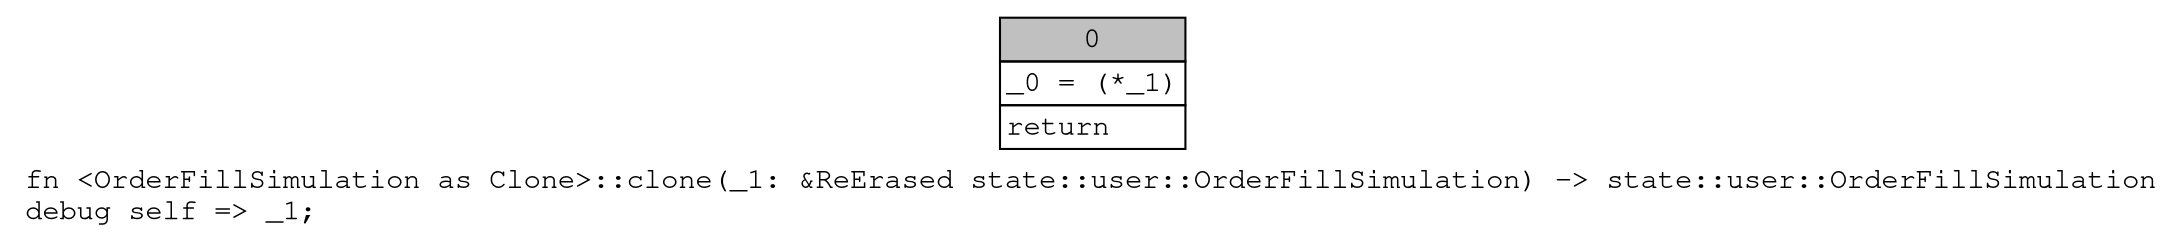digraph Mir_0_18451 {
    graph [fontname="Courier, monospace"];
    node [fontname="Courier, monospace"];
    edge [fontname="Courier, monospace"];
    label=<fn &lt;OrderFillSimulation as Clone&gt;::clone(_1: &amp;ReErased state::user::OrderFillSimulation) -&gt; state::user::OrderFillSimulation<br align="left"/>debug self =&gt; _1;<br align="left"/>>;
    bb0__0_18451 [shape="none", label=<<table border="0" cellborder="1" cellspacing="0"><tr><td bgcolor="gray" align="center" colspan="1">0</td></tr><tr><td align="left" balign="left">_0 = (*_1)<br/></td></tr><tr><td align="left">return</td></tr></table>>];
}
